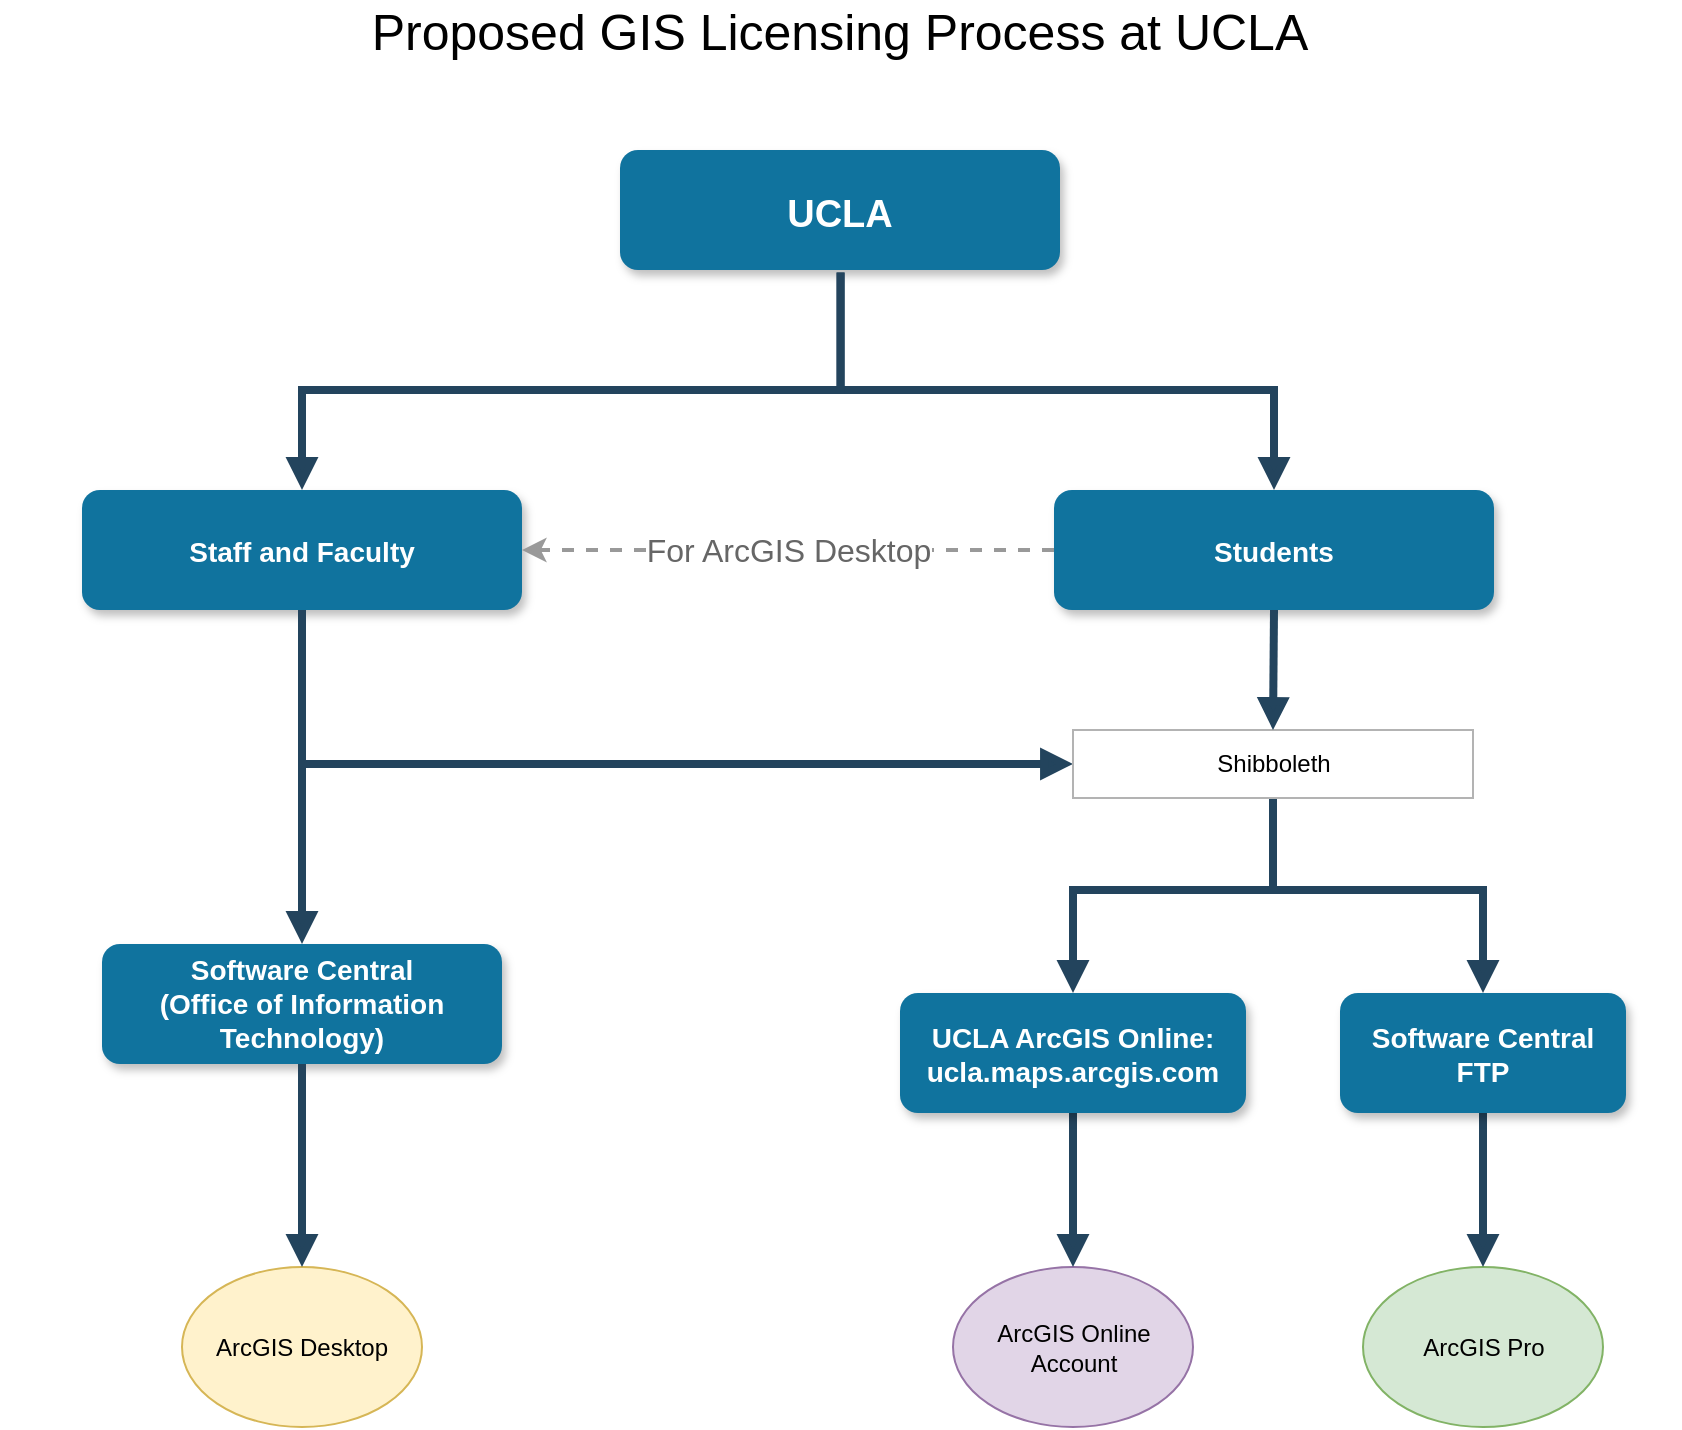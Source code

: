 <mxfile version="12.3.0" type="github" pages="1">
  <diagram name="Page-1" id="97916047-d0de-89f5-080d-49f4d83e522f">
    <mxGraphModel dx="1536" dy="940" grid="1" gridSize="10" guides="1" tooltips="1" connect="1" arrows="1" fold="1" page="1" pageScale="1.5" pageWidth="1400" pageHeight="850" background="#ffffff" math="0" shadow="0">
      <root>
        <mxCell id="0"/>
        <mxCell id="1" parent="0"/>
        <mxCell id="3" value="Staff and Faculty" style="rounded=1;fillColor=#10739E;strokeColor=none;shadow=1;gradientColor=none;fontStyle=1;fontColor=#FFFFFF;fontSize=14;" parent="1" vertex="1">
          <mxGeometry x="721" y="380" width="220" height="60" as="geometry"/>
        </mxCell>
        <mxCell id="7HnK9eXFFECSjdr3EfDR-93" value="Proposed GIS Licensing Process at UCLA " style="text;html=1;align=center;verticalAlign=middle;whiteSpace=wrap;rounded=0;fontSize=25;fillColor=#ffffff;" parent="1" vertex="1">
          <mxGeometry x="680" y="140" width="840" height="20" as="geometry"/>
        </mxCell>
        <mxCell id="4" value="Software Central&#xa;(Office of Information Technology)" style="rounded=1;fillColor=#10739E;strokeColor=none;shadow=1;gradientColor=none;fontStyle=1;fontColor=#FFFFFF;fontSize=14;verticalAlign=middle;whiteSpace=wrap;" parent="1" vertex="1">
          <mxGeometry x="731" y="607" width="200" height="60" as="geometry"/>
        </mxCell>
        <mxCell id="7HnK9eXFFECSjdr3EfDR-106" value="ArcGIS Pro" style="ellipse;whiteSpace=wrap;html=1;rounded=0;shadow=0;align=center;fillColor=#d5e8d4;strokeColor=#82b366;" parent="1" vertex="1">
          <mxGeometry x="1361.5" y="768.5" width="120" height="80" as="geometry"/>
        </mxCell>
        <mxCell id="7HnK9eXFFECSjdr3EfDR-63" value="ArcGIS Desktop" style="ellipse;whiteSpace=wrap;html=1;rounded=0;shadow=0;align=center;fillColor=#fff2cc;strokeColor=#d6b656;" parent="1" vertex="1">
          <mxGeometry x="771" y="768.5" width="120" height="80" as="geometry"/>
        </mxCell>
        <mxCell id="7HnK9eXFFECSjdr3EfDR-109" value="&lt;div&gt;ArcGIS Online&lt;/div&gt;&lt;div&gt;Account&lt;br&gt;&lt;/div&gt;" style="ellipse;whiteSpace=wrap;html=1;rounded=0;shadow=0;align=center;fillColor=#e1d5e7;strokeColor=#9673a6;" parent="1" vertex="1">
          <mxGeometry x="1156.5" y="768.5" width="120" height="80" as="geometry"/>
        </mxCell>
        <mxCell id="H59tsssAcC0b1_6VI9c5-33" value="UCLA" style="rounded=1;fillColor=#10739E;strokeColor=none;shadow=1;gradientColor=none;fontStyle=1;fontColor=#FFFFFF;fontSize=19;" vertex="1" parent="1">
          <mxGeometry x="990" y="210" width="220" height="60" as="geometry"/>
        </mxCell>
        <mxCell id="7HnK9eXFFECSjdr3EfDR-132" value="Students" style="rounded=1;fillColor=#10739E;strokeColor=none;shadow=1;gradientColor=none;fontStyle=1;fontColor=#FFFFFF;fontSize=14;" parent="1" vertex="1">
          <mxGeometry x="1207" y="380" width="220" height="60" as="geometry"/>
        </mxCell>
        <mxCell id="7HnK9eXFFECSjdr3EfDR-133" value="" style="edgeStyle=elbowEdgeStyle;elbow=vertical;strokeWidth=4;endArrow=block;endFill=1;fontStyle=1;strokeColor=#23445D;fontSize=12;rounded=0;exitX=0.5;exitY=1;exitDx=0;exitDy=0;entryX=0.5;entryY=0;entryDx=0;entryDy=0;" parent="1" target="7HnK9eXFFECSjdr3EfDR-132" edge="1">
          <mxGeometry x="161" y="170" width="100" height="100" as="geometry">
            <mxPoint x="1100.286" y="271.286" as="sourcePoint"/>
            <mxPoint x="1769.5" y="535.5" as="targetPoint"/>
            <Array as="points">
              <mxPoint x="1231" y="330"/>
            </Array>
            <mxPoint x="18" y="-37" as="offset"/>
          </mxGeometry>
        </mxCell>
        <mxCell id="7HnK9eXFFECSjdr3EfDR-134" value="" style="edgeStyle=elbowEdgeStyle;elbow=vertical;strokeWidth=4;endArrow=block;endFill=1;fontStyle=1;strokeColor=#23445D;fontSize=12;rounded=0;exitX=0.5;exitY=1;exitDx=0;exitDy=0;entryX=0.5;entryY=0;entryDx=0;entryDy=0;" parent="1" target="3" edge="1">
          <mxGeometry x="171" y="180" width="100" height="100" as="geometry">
            <mxPoint x="1100.286" y="271.286" as="sourcePoint"/>
            <mxPoint x="1357" y="360" as="targetPoint"/>
            <Array as="points">
              <mxPoint x="1097" y="330"/>
            </Array>
            <mxPoint x="18" y="-37" as="offset"/>
          </mxGeometry>
        </mxCell>
        <mxCell id="7HnK9eXFFECSjdr3EfDR-161" value="" style="endArrow=block;html=1;labelBackgroundColor=#ffffff;fontSize=11;entryX=0.5;entryY=0;entryDx=0;entryDy=0;exitX=0.5;exitY=1;exitDx=0;exitDy=0;fontStyle=1;strokeColor=#23445D;strokeWidth=4;endFill=1;" parent="1" source="3" target="4" edge="1">
          <mxGeometry width="50" height="50" relative="1" as="geometry">
            <mxPoint x="221" y="1320" as="sourcePoint"/>
            <mxPoint x="271" y="1270" as="targetPoint"/>
          </mxGeometry>
        </mxCell>
        <mxCell id="7HnK9eXFFECSjdr3EfDR-166" value="" style="endArrow=block;html=1;labelBackgroundColor=#ffffff;strokeColor=#23445D;fontSize=11;entryX=0.5;entryY=0;entryDx=0;entryDy=0;exitX=0.5;exitY=1;exitDx=0;exitDy=0;rounded=1;fontStyle=1;strokeWidth=4;endFill=1;" parent="1" source="H59tsssAcC0b1_6VI9c5-46" target="7HnK9eXFFECSjdr3EfDR-109" edge="1">
          <mxGeometry width="50" height="50" relative="1" as="geometry">
            <mxPoint x="1340" y="558.5" as="sourcePoint"/>
            <mxPoint x="594" y="1228.5" as="targetPoint"/>
          </mxGeometry>
        </mxCell>
        <mxCell id="7HnK9eXFFECSjdr3EfDR-169" value="For ArcGIS Desktop" style="endArrow=classic;html=1;dashed=1;labelBackgroundColor=#FFFFFF;strokeColor=#999999;fontSize=16;exitX=0;exitY=0.5;exitDx=0;exitDy=0;strokeWidth=2;fontColor=#666666;entryX=1;entryY=0.5;entryDx=0;entryDy=0;" parent="1" source="7HnK9eXFFECSjdr3EfDR-132" target="3" edge="1">
          <mxGeometry width="50" height="50" relative="1" as="geometry">
            <mxPoint x="1669.5" y="576.5" as="sourcePoint"/>
            <mxPoint x="930" y="550" as="targetPoint"/>
          </mxGeometry>
        </mxCell>
        <mxCell id="7HnK9eXFFECSjdr3EfDR-171" value="" style="endArrow=block;html=1;labelBackgroundColor=#ffffff;strokeColor=#23445D;fontSize=11;fontStyle=1;strokeWidth=4;endFill=1;exitX=0.5;exitY=1;exitDx=0;exitDy=0;" parent="1" source="4" target="7HnK9eXFFECSjdr3EfDR-63" edge="1">
          <mxGeometry width="50" height="50" relative="1" as="geometry">
            <mxPoint x="691" y="1211" as="sourcePoint"/>
            <mxPoint x="741" y="1161" as="targetPoint"/>
          </mxGeometry>
        </mxCell>
        <mxCell id="H59tsssAcC0b1_6VI9c5-36" value="" style="endArrow=block;html=1;labelBackgroundColor=#ffffff;strokeColor=#23445D;fontSize=11;rounded=1;fontStyle=1;strokeWidth=4;endFill=1;exitX=0.5;exitY=1;exitDx=0;exitDy=0;entryX=0.5;entryY=0;entryDx=0;entryDy=0;" edge="1" parent="1" source="H59tsssAcC0b1_6VI9c5-45" target="7HnK9eXFFECSjdr3EfDR-106">
          <mxGeometry width="50" height="50" relative="1" as="geometry">
            <mxPoint x="1340" y="558.5" as="sourcePoint"/>
            <mxPoint x="1503" y="708.5" as="targetPoint"/>
          </mxGeometry>
        </mxCell>
        <mxCell id="H59tsssAcC0b1_6VI9c5-45" value="Software Central FTP" style="rounded=1;fillColor=#10739E;strokeColor=none;shadow=1;gradientColor=none;fontStyle=1;fontColor=#FFFFFF;fontSize=14;verticalAlign=middle;whiteSpace=wrap;" vertex="1" parent="1">
          <mxGeometry x="1350" y="631.5" width="143" height="60" as="geometry"/>
        </mxCell>
        <mxCell id="H59tsssAcC0b1_6VI9c5-46" value="UCLA ArcGIS Online:&#xa;ucla.maps.arcgis.com" style="rounded=1;fillColor=#10739E;strokeColor=none;shadow=1;gradientColor=none;fontStyle=1;fontColor=#FFFFFF;fontSize=14;verticalAlign=middle;whiteSpace=wrap;" vertex="1" parent="1">
          <mxGeometry x="1130" y="631.5" width="173" height="60" as="geometry"/>
        </mxCell>
        <mxCell id="H59tsssAcC0b1_6VI9c5-47" value="" style="edgeStyle=elbowEdgeStyle;elbow=vertical;strokeWidth=4;endArrow=block;endFill=1;fontStyle=1;strokeColor=#23445D;fontSize=12;rounded=0;exitX=0.5;exitY=1;exitDx=0;exitDy=0;entryX=0.5;entryY=0;entryDx=0;entryDy=0;" edge="1" parent="1" source="H59tsssAcC0b1_6VI9c5-49" target="H59tsssAcC0b1_6VI9c5-45">
          <mxGeometry x="171" y="180" width="100" height="100" as="geometry">
            <mxPoint x="1110.286" y="281.286" as="sourcePoint"/>
            <mxPoint x="1326.667" y="390.333" as="targetPoint"/>
            <Array as="points">
              <mxPoint x="1380" y="580"/>
            </Array>
            <mxPoint x="18" y="-37" as="offset"/>
          </mxGeometry>
        </mxCell>
        <mxCell id="H59tsssAcC0b1_6VI9c5-48" value="" style="edgeStyle=elbowEdgeStyle;elbow=vertical;strokeWidth=4;endArrow=block;endFill=1;fontStyle=1;strokeColor=#23445D;fontSize=12;rounded=0;exitX=0.5;exitY=1;exitDx=0;exitDy=0;entryX=0.5;entryY=0;entryDx=0;entryDy=0;" edge="1" parent="1" source="H59tsssAcC0b1_6VI9c5-49" target="H59tsssAcC0b1_6VI9c5-46">
          <mxGeometry x="181" y="190" width="100" height="100" as="geometry">
            <mxPoint x="1326.667" y="450.333" as="sourcePoint"/>
            <mxPoint x="1436.667" y="615.333" as="targetPoint"/>
            <Array as="points">
              <mxPoint x="1280" y="580"/>
            </Array>
            <mxPoint x="18" y="-37" as="offset"/>
          </mxGeometry>
        </mxCell>
        <mxCell id="H59tsssAcC0b1_6VI9c5-54" value="" style="endArrow=block;html=1;fontStyle=1;strokeColor=#23445D;strokeWidth=4;endFill=1;entryX=0;entryY=0.5;entryDx=0;entryDy=0;" edge="1" parent="1" target="H59tsssAcC0b1_6VI9c5-49">
          <mxGeometry width="50" height="50" relative="1" as="geometry">
            <mxPoint x="830" y="517" as="sourcePoint"/>
            <mxPoint x="1320" y="480" as="targetPoint"/>
          </mxGeometry>
        </mxCell>
        <mxCell id="H59tsssAcC0b1_6VI9c5-49" value="Shibboleth" style="rounded=0;whiteSpace=wrap;html=1;glass=0;comic=0;strokeColor=#B3B3B3;" vertex="1" parent="1">
          <mxGeometry x="1216.5" y="500" width="200" height="34" as="geometry"/>
        </mxCell>
        <mxCell id="H59tsssAcC0b1_6VI9c5-56" value="" style="elbow=vertical;strokeWidth=4;endArrow=block;endFill=1;fontStyle=1;strokeColor=#23445D;fontSize=12;rounded=0;exitX=0.5;exitY=1;exitDx=0;exitDy=0;entryX=0.5;entryY=0;entryDx=0;entryDy=0;" edge="1" parent="1" source="7HnK9eXFFECSjdr3EfDR-132" target="H59tsssAcC0b1_6VI9c5-49">
          <mxGeometry x="171" y="180" width="100" height="100" as="geometry">
            <mxPoint x="1316.667" y="440.333" as="sourcePoint"/>
            <mxPoint x="1421.667" y="593.667" as="targetPoint"/>
            <mxPoint x="18" y="-37" as="offset"/>
          </mxGeometry>
        </mxCell>
      </root>
    </mxGraphModel>
  </diagram>
</mxfile>
